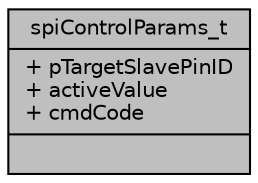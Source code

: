 digraph "spiControlParams_t"
{
  edge [fontname="Helvetica",fontsize="10",labelfontname="Helvetica",labelfontsize="10"];
  node [fontname="Helvetica",fontsize="10",shape=record];
  Node1 [label="{spiControlParams_t\n|+ pTargetSlavePinID\l+ activeValue\l+ cmdCode\l|}",height=0.2,width=0.4,color="black", fillcolor="grey75", style="filled", fontcolor="black"];
}
